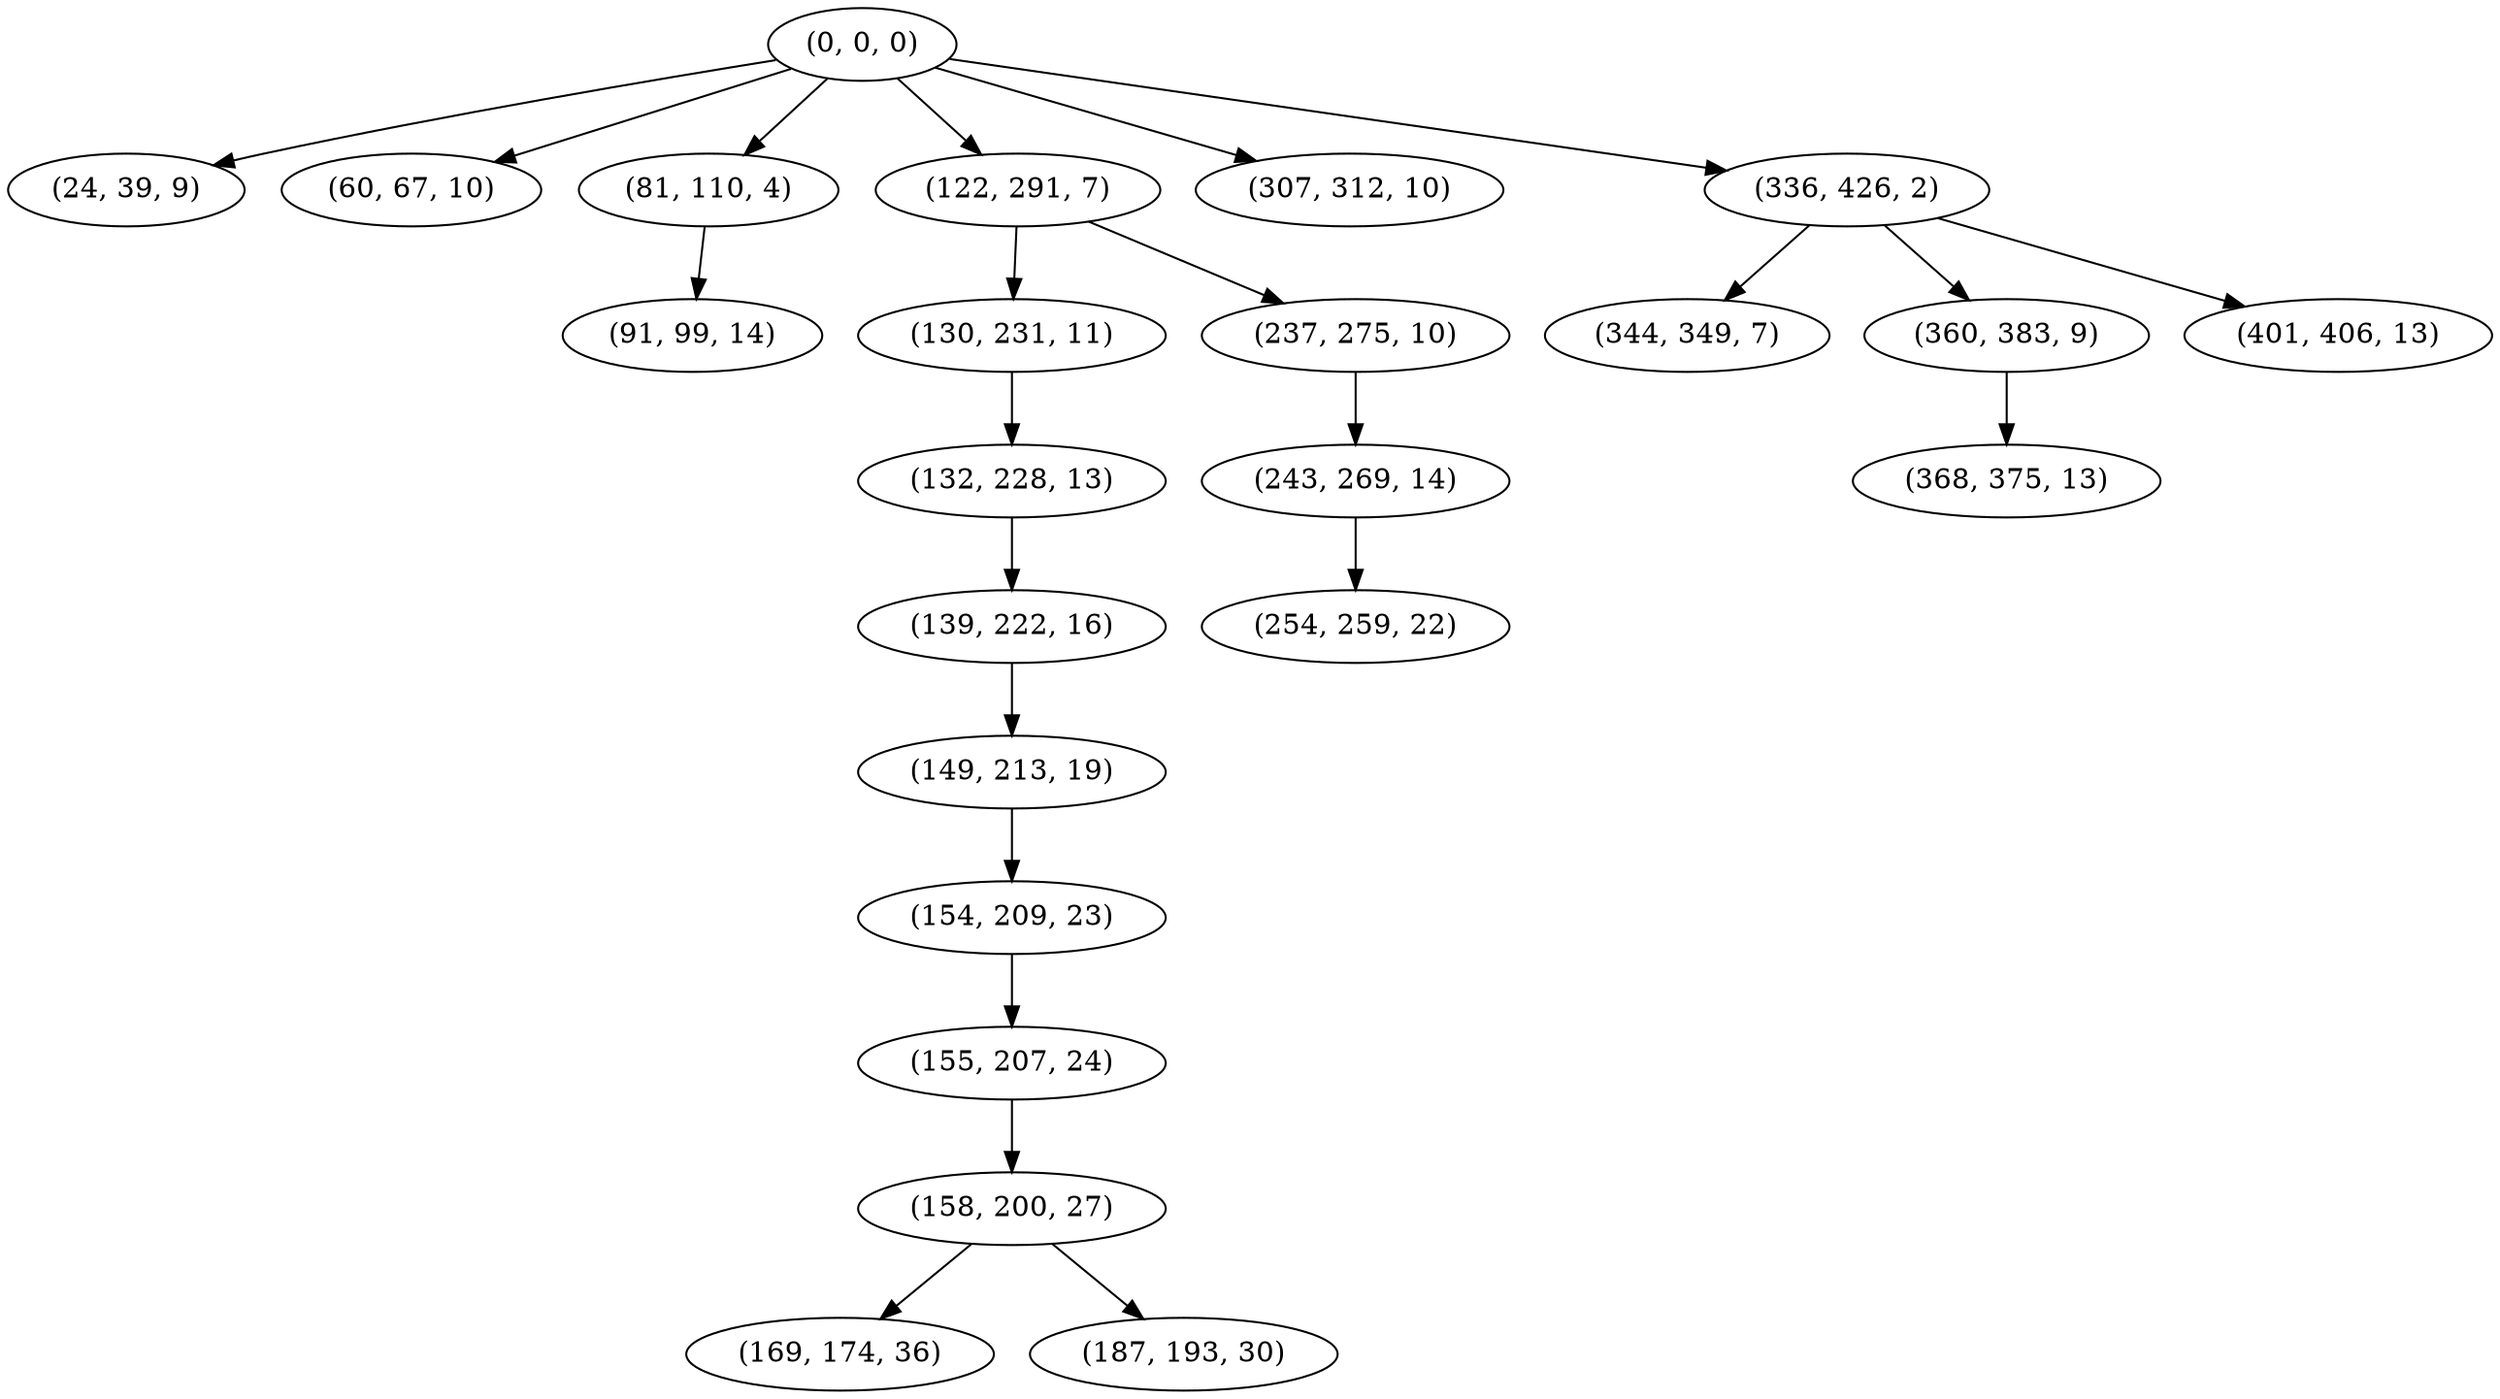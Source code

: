 digraph tree {
    "(0, 0, 0)";
    "(24, 39, 9)";
    "(60, 67, 10)";
    "(81, 110, 4)";
    "(91, 99, 14)";
    "(122, 291, 7)";
    "(130, 231, 11)";
    "(132, 228, 13)";
    "(139, 222, 16)";
    "(149, 213, 19)";
    "(154, 209, 23)";
    "(155, 207, 24)";
    "(158, 200, 27)";
    "(169, 174, 36)";
    "(187, 193, 30)";
    "(237, 275, 10)";
    "(243, 269, 14)";
    "(254, 259, 22)";
    "(307, 312, 10)";
    "(336, 426, 2)";
    "(344, 349, 7)";
    "(360, 383, 9)";
    "(368, 375, 13)";
    "(401, 406, 13)";
    "(0, 0, 0)" -> "(24, 39, 9)";
    "(0, 0, 0)" -> "(60, 67, 10)";
    "(0, 0, 0)" -> "(81, 110, 4)";
    "(0, 0, 0)" -> "(122, 291, 7)";
    "(0, 0, 0)" -> "(307, 312, 10)";
    "(0, 0, 0)" -> "(336, 426, 2)";
    "(81, 110, 4)" -> "(91, 99, 14)";
    "(122, 291, 7)" -> "(130, 231, 11)";
    "(122, 291, 7)" -> "(237, 275, 10)";
    "(130, 231, 11)" -> "(132, 228, 13)";
    "(132, 228, 13)" -> "(139, 222, 16)";
    "(139, 222, 16)" -> "(149, 213, 19)";
    "(149, 213, 19)" -> "(154, 209, 23)";
    "(154, 209, 23)" -> "(155, 207, 24)";
    "(155, 207, 24)" -> "(158, 200, 27)";
    "(158, 200, 27)" -> "(169, 174, 36)";
    "(158, 200, 27)" -> "(187, 193, 30)";
    "(237, 275, 10)" -> "(243, 269, 14)";
    "(243, 269, 14)" -> "(254, 259, 22)";
    "(336, 426, 2)" -> "(344, 349, 7)";
    "(336, 426, 2)" -> "(360, 383, 9)";
    "(336, 426, 2)" -> "(401, 406, 13)";
    "(360, 383, 9)" -> "(368, 375, 13)";
}
